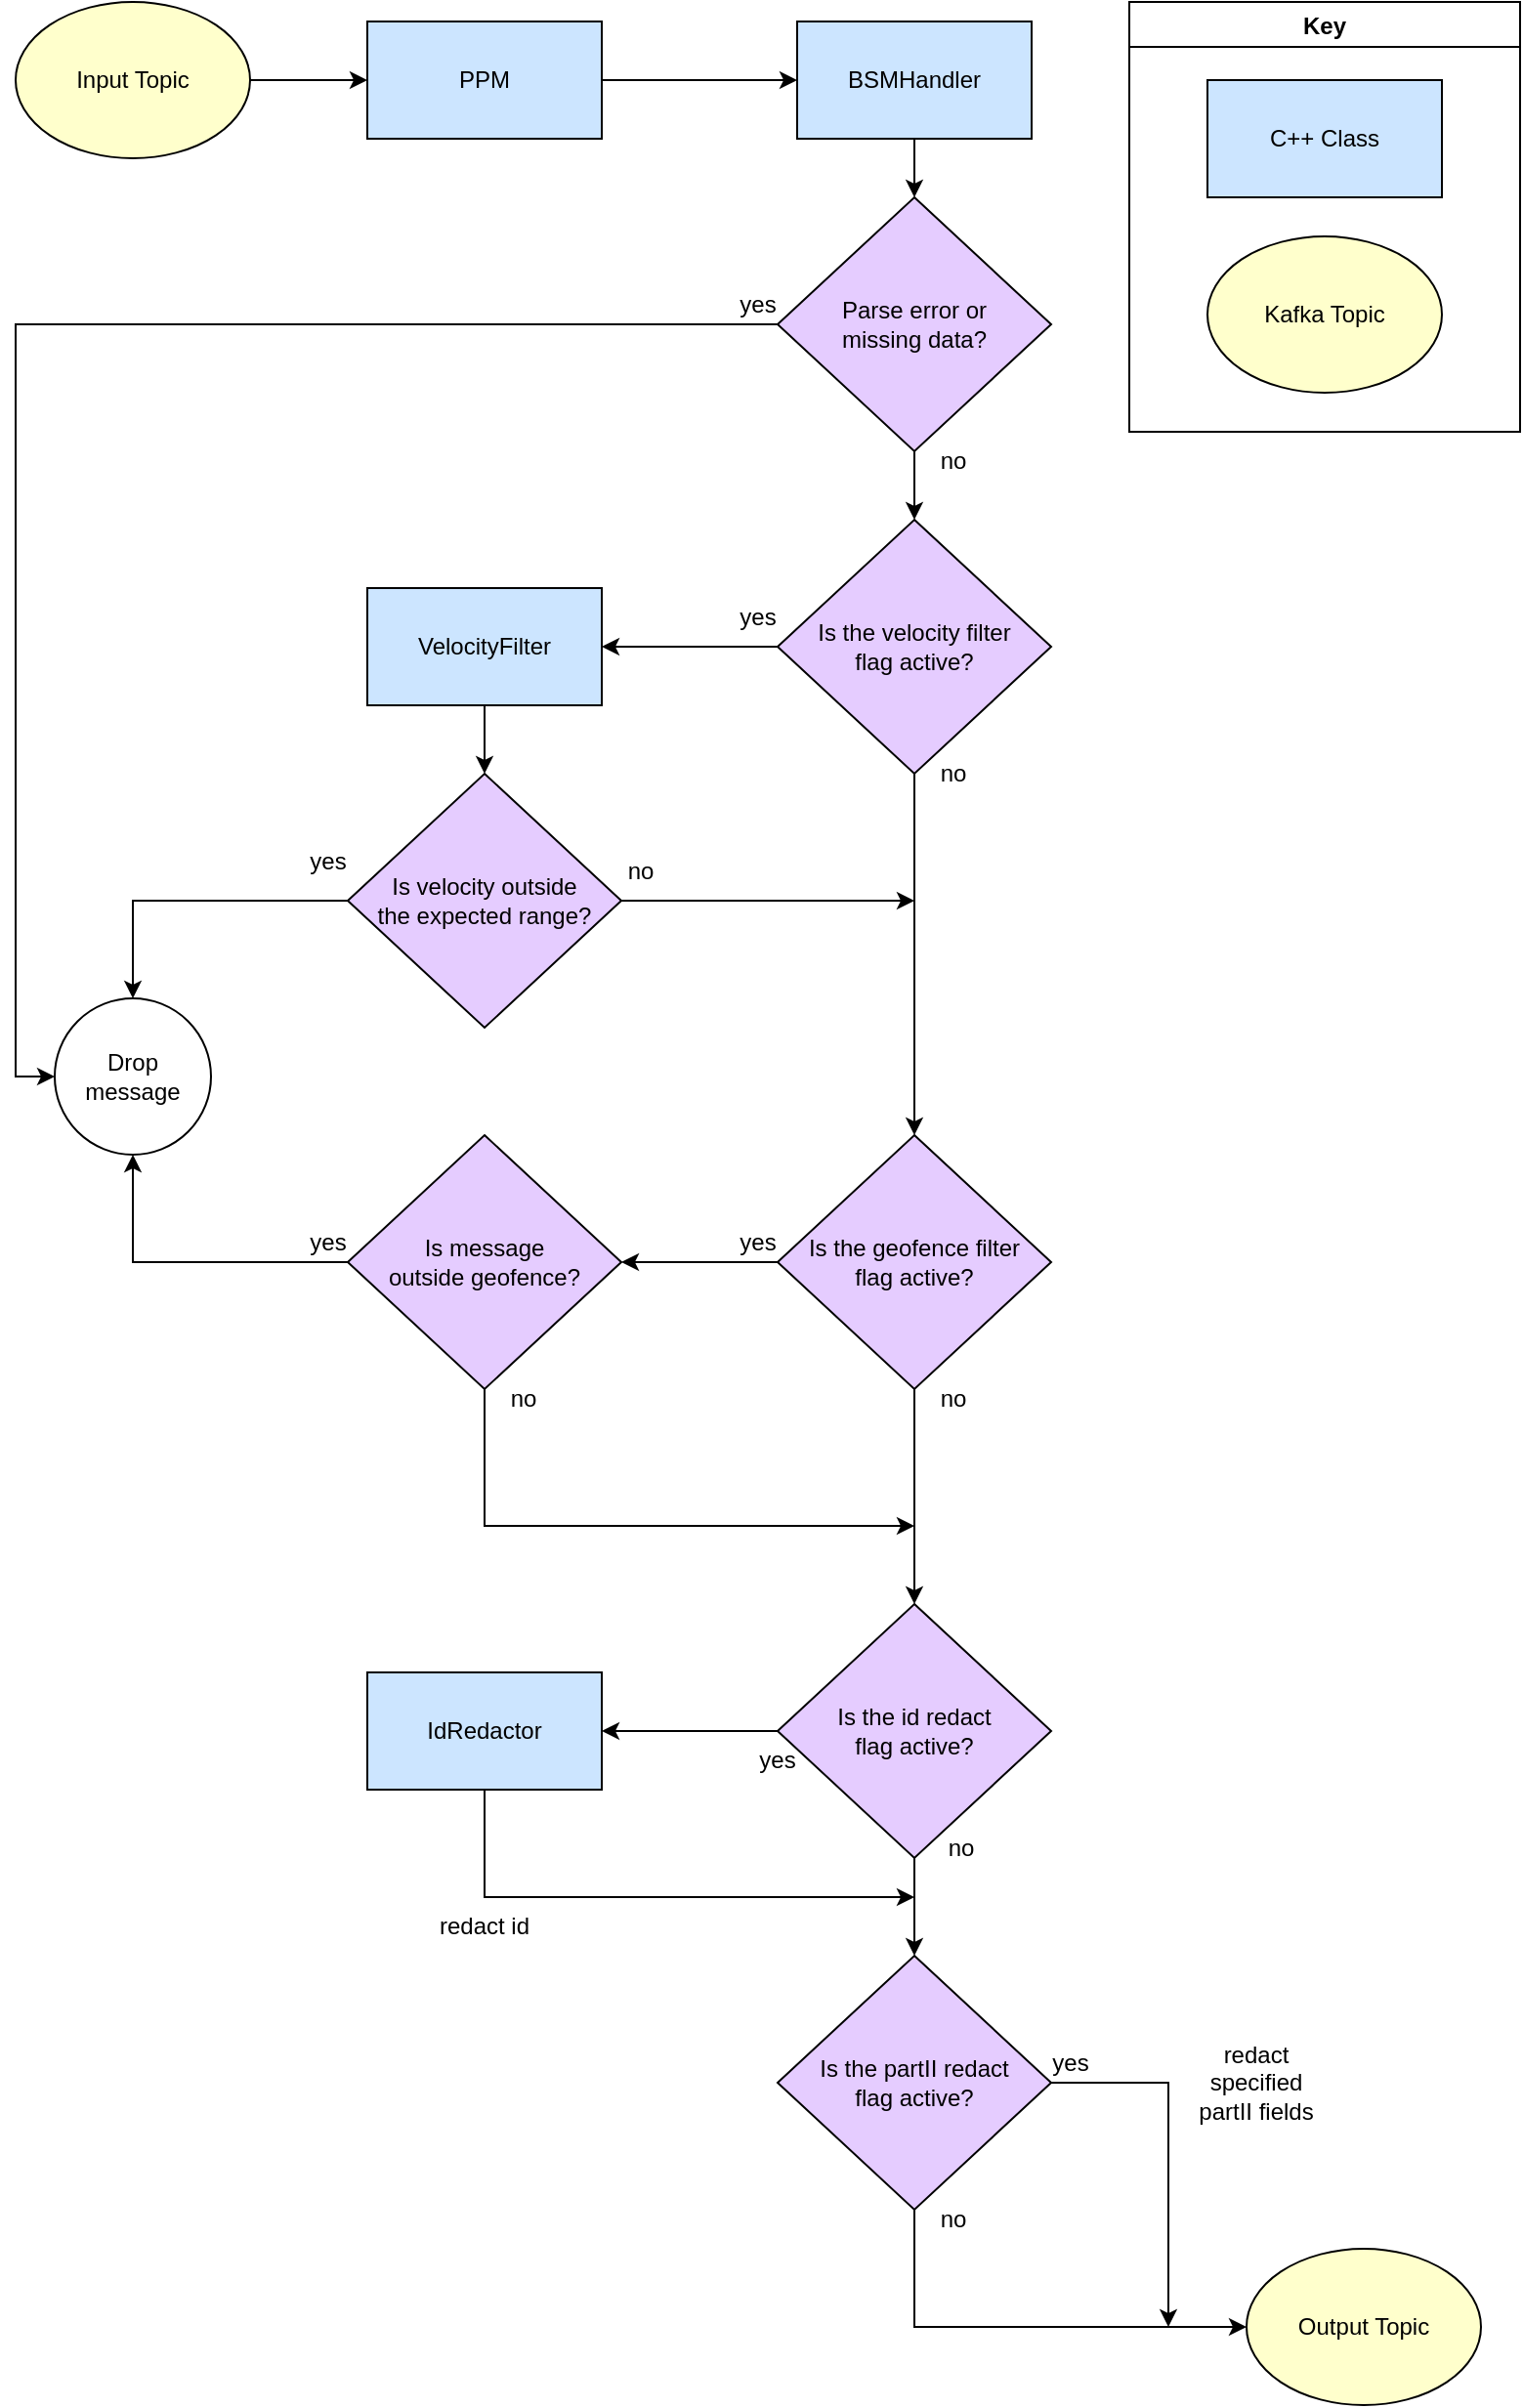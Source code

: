 <mxfile version="17.4.2" type="device"><diagram id="C5RBs43oDa-KdzZeNtuy" name="Page-1"><mxGraphModel dx="2489" dy="865" grid="1" gridSize="10" guides="1" tooltips="1" connect="1" arrows="1" fold="1" page="1" pageScale="1" pageWidth="827" pageHeight="1169" math="0" shadow="0"><root><mxCell id="WIyWlLk6GJQsqaUBKTNV-0"/><mxCell id="WIyWlLk6GJQsqaUBKTNV-1" parent="WIyWlLk6GJQsqaUBKTNV-0"/><mxCell id="cZ0VJ6_wMDUQwAkK1MiZ-23" style="edgeStyle=orthogonalEdgeStyle;rounded=0;orthogonalLoop=1;jettySize=auto;html=1;" parent="WIyWlLk6GJQsqaUBKTNV-1" source="cZ0VJ6_wMDUQwAkK1MiZ-0" target="cZ0VJ6_wMDUQwAkK1MiZ-2" edge="1"><mxGeometry relative="1" as="geometry"/></mxCell><mxCell id="cZ0VJ6_wMDUQwAkK1MiZ-0" value="PPM" style="rounded=0;whiteSpace=wrap;html=1;fillColor=#CCE5FF;" parent="WIyWlLk6GJQsqaUBKTNV-1" vertex="1"><mxGeometry x="110" y="200" width="120" height="60" as="geometry"/></mxCell><mxCell id="LGfZPCInkrJ0JHSi2Xu5-54" style="edgeStyle=orthogonalEdgeStyle;rounded=0;orthogonalLoop=1;jettySize=auto;html=1;" parent="WIyWlLk6GJQsqaUBKTNV-1" source="cZ0VJ6_wMDUQwAkK1MiZ-2" target="LGfZPCInkrJ0JHSi2Xu5-48" edge="1"><mxGeometry relative="1" as="geometry"/></mxCell><mxCell id="cZ0VJ6_wMDUQwAkK1MiZ-2" value="BSMHandler" style="rounded=0;whiteSpace=wrap;html=1;fillColor=#CCE5FF;" parent="WIyWlLk6GJQsqaUBKTNV-1" vertex="1"><mxGeometry x="330" y="200" width="120" height="60" as="geometry"/></mxCell><mxCell id="cZ0VJ6_wMDUQwAkK1MiZ-7" style="edgeStyle=orthogonalEdgeStyle;rounded=0;orthogonalLoop=1;jettySize=auto;html=1;" parent="WIyWlLk6GJQsqaUBKTNV-1" source="cZ0VJ6_wMDUQwAkK1MiZ-5" target="cZ0VJ6_wMDUQwAkK1MiZ-0" edge="1"><mxGeometry relative="1" as="geometry"/></mxCell><mxCell id="cZ0VJ6_wMDUQwAkK1MiZ-5" value="Input Topic" style="ellipse;whiteSpace=wrap;html=1;fillColor=#FFFFCC;" parent="WIyWlLk6GJQsqaUBKTNV-1" vertex="1"><mxGeometry x="-70" y="190" width="120" height="80" as="geometry"/></mxCell><mxCell id="cZ0VJ6_wMDUQwAkK1MiZ-6" value="Output Topic" style="ellipse;whiteSpace=wrap;html=1;fillColor=#FFFFCC;" parent="WIyWlLk6GJQsqaUBKTNV-1" vertex="1"><mxGeometry x="560" y="1340" width="120" height="80" as="geometry"/></mxCell><mxCell id="cZ0VJ6_wMDUQwAkK1MiZ-29" style="edgeStyle=orthogonalEdgeStyle;rounded=0;orthogonalLoop=1;jettySize=auto;html=1;" parent="WIyWlLk6GJQsqaUBKTNV-1" source="cZ0VJ6_wMDUQwAkK1MiZ-24" target="cZ0VJ6_wMDUQwAkK1MiZ-27" edge="1"><mxGeometry relative="1" as="geometry"/></mxCell><mxCell id="LGfZPCInkrJ0JHSi2Xu5-28" style="edgeStyle=orthogonalEdgeStyle;rounded=0;orthogonalLoop=1;jettySize=auto;html=1;" parent="WIyWlLk6GJQsqaUBKTNV-1" source="cZ0VJ6_wMDUQwAkK1MiZ-24" target="LGfZPCInkrJ0JHSi2Xu5-27" edge="1"><mxGeometry relative="1" as="geometry"/></mxCell><mxCell id="cZ0VJ6_wMDUQwAkK1MiZ-24" value="Is the velocity filter&lt;br&gt;flag active?" style="rhombus;whiteSpace=wrap;html=1;fillColor=#E5CCFF;" parent="WIyWlLk6GJQsqaUBKTNV-1" vertex="1"><mxGeometry x="320" y="455" width="140" height="130" as="geometry"/></mxCell><mxCell id="LGfZPCInkrJ0JHSi2Xu5-1" style="edgeStyle=orthogonalEdgeStyle;rounded=0;orthogonalLoop=1;jettySize=auto;html=1;" parent="WIyWlLk6GJQsqaUBKTNV-1" source="cZ0VJ6_wMDUQwAkK1MiZ-27" target="LGfZPCInkrJ0JHSi2Xu5-0" edge="1"><mxGeometry relative="1" as="geometry"/></mxCell><mxCell id="cZ0VJ6_wMDUQwAkK1MiZ-27" value="VelocityFilter" style="rounded=0;whiteSpace=wrap;html=1;fillColor=#CCE5FF;" parent="WIyWlLk6GJQsqaUBKTNV-1" vertex="1"><mxGeometry x="110" y="490" width="120" height="60" as="geometry"/></mxCell><mxCell id="cZ0VJ6_wMDUQwAkK1MiZ-33" style="edgeStyle=orthogonalEdgeStyle;rounded=0;orthogonalLoop=1;jettySize=auto;html=1;" parent="WIyWlLk6GJQsqaUBKTNV-1" source="cZ0VJ6_wMDUQwAkK1MiZ-34" target="cZ0VJ6_wMDUQwAkK1MiZ-35" edge="1"><mxGeometry relative="1" as="geometry"/></mxCell><mxCell id="HYpoIQHA7lBWxamTLoFH-6" style="edgeStyle=orthogonalEdgeStyle;rounded=0;orthogonalLoop=1;jettySize=auto;html=1;" parent="WIyWlLk6GJQsqaUBKTNV-1" source="cZ0VJ6_wMDUQwAkK1MiZ-34" target="HYpoIQHA7lBWxamTLoFH-0" edge="1"><mxGeometry relative="1" as="geometry"/></mxCell><mxCell id="cZ0VJ6_wMDUQwAkK1MiZ-34" value="Is the id redact&lt;br&gt;flag active?" style="rhombus;whiteSpace=wrap;html=1;fillColor=#E5CCFF;" parent="WIyWlLk6GJQsqaUBKTNV-1" vertex="1"><mxGeometry x="320" y="1010" width="140" height="130" as="geometry"/></mxCell><mxCell id="HYpoIQHA7lBWxamTLoFH-7" style="edgeStyle=orthogonalEdgeStyle;rounded=0;orthogonalLoop=1;jettySize=auto;html=1;" parent="WIyWlLk6GJQsqaUBKTNV-1" source="cZ0VJ6_wMDUQwAkK1MiZ-35" edge="1"><mxGeometry relative="1" as="geometry"><mxPoint x="390" y="1160" as="targetPoint"/><Array as="points"><mxPoint x="170" y="1160"/><mxPoint x="390" y="1160"/></Array></mxGeometry></mxCell><mxCell id="cZ0VJ6_wMDUQwAkK1MiZ-35" value="IdRedactor" style="rounded=0;whiteSpace=wrap;html=1;fillColor=#CCE5FF;" parent="WIyWlLk6GJQsqaUBKTNV-1" vertex="1"><mxGeometry x="110" y="1045" width="120" height="60" as="geometry"/></mxCell><mxCell id="cZ0VJ6_wMDUQwAkK1MiZ-36" value="redact id" style="text;html=1;strokeColor=none;fillColor=none;align=center;verticalAlign=middle;whiteSpace=wrap;rounded=0;" parent="WIyWlLk6GJQsqaUBKTNV-1" vertex="1"><mxGeometry x="135" y="1160" width="70" height="30" as="geometry"/></mxCell><mxCell id="cZ0VJ6_wMDUQwAkK1MiZ-40" value="yes" style="text;html=1;strokeColor=none;fillColor=none;align=center;verticalAlign=middle;whiteSpace=wrap;rounded=0;" parent="WIyWlLk6GJQsqaUBKTNV-1" vertex="1"><mxGeometry x="290" y="1075" width="60" height="30" as="geometry"/></mxCell><mxCell id="cZ0VJ6_wMDUQwAkK1MiZ-41" value="no" style="text;html=1;strokeColor=none;fillColor=none;align=center;verticalAlign=middle;whiteSpace=wrap;rounded=0;" parent="WIyWlLk6GJQsqaUBKTNV-1" vertex="1"><mxGeometry x="384" y="1120" width="60" height="30" as="geometry"/></mxCell><mxCell id="cZ0VJ6_wMDUQwAkK1MiZ-42" value="yes" style="text;html=1;strokeColor=none;fillColor=none;align=center;verticalAlign=middle;whiteSpace=wrap;rounded=0;" parent="WIyWlLk6GJQsqaUBKTNV-1" vertex="1"><mxGeometry x="280" y="490" width="60" height="30" as="geometry"/></mxCell><mxCell id="cZ0VJ6_wMDUQwAkK1MiZ-43" value="no" style="text;html=1;strokeColor=none;fillColor=none;align=center;verticalAlign=middle;whiteSpace=wrap;rounded=0;" parent="WIyWlLk6GJQsqaUBKTNV-1" vertex="1"><mxGeometry x="380" y="570" width="60" height="30" as="geometry"/></mxCell><mxCell id="cZ0VJ6_wMDUQwAkK1MiZ-47" value="Key" style="swimlane;fillColor=#FFFFFF;" parent="WIyWlLk6GJQsqaUBKTNV-1" vertex="1"><mxGeometry x="500" y="190" width="200" height="220" as="geometry"/></mxCell><mxCell id="cZ0VJ6_wMDUQwAkK1MiZ-48" value="C++ Class" style="rounded=0;whiteSpace=wrap;html=1;fillColor=#CCE5FF;" parent="cZ0VJ6_wMDUQwAkK1MiZ-47" vertex="1"><mxGeometry x="40" y="40" width="120" height="60" as="geometry"/></mxCell><mxCell id="cZ0VJ6_wMDUQwAkK1MiZ-49" value="Kafka Topic" style="ellipse;whiteSpace=wrap;html=1;fillColor=#FFFFCC;" parent="cZ0VJ6_wMDUQwAkK1MiZ-47" vertex="1"><mxGeometry x="40" y="120" width="120" height="80" as="geometry"/></mxCell><mxCell id="LGfZPCInkrJ0JHSi2Xu5-2" style="edgeStyle=orthogonalEdgeStyle;rounded=0;orthogonalLoop=1;jettySize=auto;html=1;" parent="WIyWlLk6GJQsqaUBKTNV-1" source="LGfZPCInkrJ0JHSi2Xu5-0" edge="1"><mxGeometry relative="1" as="geometry"><mxPoint x="390" y="650" as="targetPoint"/></mxGeometry></mxCell><mxCell id="LGfZPCInkrJ0JHSi2Xu5-31" style="edgeStyle=orthogonalEdgeStyle;rounded=0;orthogonalLoop=1;jettySize=auto;html=1;entryX=0.5;entryY=0;entryDx=0;entryDy=0;" parent="WIyWlLk6GJQsqaUBKTNV-1" source="LGfZPCInkrJ0JHSi2Xu5-0" target="LGfZPCInkrJ0JHSi2Xu5-4" edge="1"><mxGeometry relative="1" as="geometry"/></mxCell><mxCell id="LGfZPCInkrJ0JHSi2Xu5-0" value="Is velocity outside&lt;br&gt;the expected range?" style="rhombus;whiteSpace=wrap;html=1;fillColor=#E5CCFF;" parent="WIyWlLk6GJQsqaUBKTNV-1" vertex="1"><mxGeometry x="100" y="585" width="140" height="130" as="geometry"/></mxCell><mxCell id="LGfZPCInkrJ0JHSi2Xu5-4" value="Drop message" style="ellipse;whiteSpace=wrap;html=1;aspect=fixed;" parent="WIyWlLk6GJQsqaUBKTNV-1" vertex="1"><mxGeometry x="-50" y="700" width="80" height="80" as="geometry"/></mxCell><mxCell id="LGfZPCInkrJ0JHSi2Xu5-6" value="yes" style="text;html=1;strokeColor=none;fillColor=none;align=center;verticalAlign=middle;whiteSpace=wrap;rounded=0;" parent="WIyWlLk6GJQsqaUBKTNV-1" vertex="1"><mxGeometry x="60" y="615" width="60" height="30" as="geometry"/></mxCell><mxCell id="LGfZPCInkrJ0JHSi2Xu5-7" value="no" style="text;html=1;strokeColor=none;fillColor=none;align=center;verticalAlign=middle;whiteSpace=wrap;rounded=0;" parent="WIyWlLk6GJQsqaUBKTNV-1" vertex="1"><mxGeometry x="220" y="620" width="60" height="30" as="geometry"/></mxCell><mxCell id="LGfZPCInkrJ0JHSi2Xu5-38" style="edgeStyle=orthogonalEdgeStyle;rounded=0;orthogonalLoop=1;jettySize=auto;html=1;" parent="WIyWlLk6GJQsqaUBKTNV-1" source="LGfZPCInkrJ0JHSi2Xu5-9" edge="1"><mxGeometry relative="1" as="geometry"><mxPoint x="390" y="970" as="targetPoint"/><Array as="points"><mxPoint x="170" y="970"/></Array></mxGeometry></mxCell><mxCell id="LGfZPCInkrJ0JHSi2Xu5-45" style="edgeStyle=orthogonalEdgeStyle;rounded=0;orthogonalLoop=1;jettySize=auto;html=1;exitX=0;exitY=0.5;exitDx=0;exitDy=0;entryX=0.5;entryY=1;entryDx=0;entryDy=0;" parent="WIyWlLk6GJQsqaUBKTNV-1" source="LGfZPCInkrJ0JHSi2Xu5-9" target="LGfZPCInkrJ0JHSi2Xu5-4" edge="1"><mxGeometry relative="1" as="geometry"/></mxCell><mxCell id="LGfZPCInkrJ0JHSi2Xu5-9" value="Is message&lt;br&gt;outside geofence?" style="rhombus;whiteSpace=wrap;html=1;fillColor=#E5CCFF;" parent="WIyWlLk6GJQsqaUBKTNV-1" vertex="1"><mxGeometry x="100" y="770" width="140" height="130" as="geometry"/></mxCell><mxCell id="LGfZPCInkrJ0JHSi2Xu5-36" style="edgeStyle=orthogonalEdgeStyle;rounded=0;orthogonalLoop=1;jettySize=auto;html=1;" parent="WIyWlLk6GJQsqaUBKTNV-1" source="LGfZPCInkrJ0JHSi2Xu5-27" target="LGfZPCInkrJ0JHSi2Xu5-9" edge="1"><mxGeometry relative="1" as="geometry"/></mxCell><mxCell id="LGfZPCInkrJ0JHSi2Xu5-37" style="edgeStyle=orthogonalEdgeStyle;rounded=0;orthogonalLoop=1;jettySize=auto;html=1;" parent="WIyWlLk6GJQsqaUBKTNV-1" source="LGfZPCInkrJ0JHSi2Xu5-27" target="cZ0VJ6_wMDUQwAkK1MiZ-34" edge="1"><mxGeometry relative="1" as="geometry"/></mxCell><mxCell id="LGfZPCInkrJ0JHSi2Xu5-27" value="Is the geofence filter&lt;br&gt;flag active?" style="rhombus;whiteSpace=wrap;html=1;fillColor=#E5CCFF;" parent="WIyWlLk6GJQsqaUBKTNV-1" vertex="1"><mxGeometry x="320" y="770" width="140" height="130" as="geometry"/></mxCell><mxCell id="LGfZPCInkrJ0JHSi2Xu5-30" style="edgeStyle=orthogonalEdgeStyle;rounded=0;orthogonalLoop=1;jettySize=auto;html=1;exitX=0.5;exitY=1;exitDx=0;exitDy=0;" parent="WIyWlLk6GJQsqaUBKTNV-1" source="LGfZPCInkrJ0JHSi2Xu5-6" target="LGfZPCInkrJ0JHSi2Xu5-6" edge="1"><mxGeometry relative="1" as="geometry"/></mxCell><mxCell id="LGfZPCInkrJ0JHSi2Xu5-43" value="yes" style="text;html=1;strokeColor=none;fillColor=none;align=center;verticalAlign=middle;whiteSpace=wrap;rounded=0;" parent="WIyWlLk6GJQsqaUBKTNV-1" vertex="1"><mxGeometry x="280" y="810" width="60" height="30" as="geometry"/></mxCell><mxCell id="LGfZPCInkrJ0JHSi2Xu5-44" value="no" style="text;html=1;strokeColor=none;fillColor=none;align=center;verticalAlign=middle;whiteSpace=wrap;rounded=0;" parent="WIyWlLk6GJQsqaUBKTNV-1" vertex="1"><mxGeometry x="380" y="890" width="60" height="30" as="geometry"/></mxCell><mxCell id="LGfZPCInkrJ0JHSi2Xu5-46" value="yes" style="text;html=1;strokeColor=none;fillColor=none;align=center;verticalAlign=middle;whiteSpace=wrap;rounded=0;" parent="WIyWlLk6GJQsqaUBKTNV-1" vertex="1"><mxGeometry x="60" y="810" width="60" height="30" as="geometry"/></mxCell><mxCell id="LGfZPCInkrJ0JHSi2Xu5-47" value="no" style="text;html=1;strokeColor=none;fillColor=none;align=center;verticalAlign=middle;whiteSpace=wrap;rounded=0;" parent="WIyWlLk6GJQsqaUBKTNV-1" vertex="1"><mxGeometry x="160" y="890" width="60" height="30" as="geometry"/></mxCell><mxCell id="LGfZPCInkrJ0JHSi2Xu5-55" style="edgeStyle=orthogonalEdgeStyle;rounded=0;orthogonalLoop=1;jettySize=auto;html=1;" parent="WIyWlLk6GJQsqaUBKTNV-1" source="LGfZPCInkrJ0JHSi2Xu5-48" target="cZ0VJ6_wMDUQwAkK1MiZ-24" edge="1"><mxGeometry relative="1" as="geometry"/></mxCell><mxCell id="LGfZPCInkrJ0JHSi2Xu5-56" style="edgeStyle=orthogonalEdgeStyle;rounded=0;orthogonalLoop=1;jettySize=auto;html=1;entryX=0;entryY=0.5;entryDx=0;entryDy=0;" parent="WIyWlLk6GJQsqaUBKTNV-1" source="LGfZPCInkrJ0JHSi2Xu5-48" target="LGfZPCInkrJ0JHSi2Xu5-4" edge="1"><mxGeometry relative="1" as="geometry"/></mxCell><mxCell id="LGfZPCInkrJ0JHSi2Xu5-48" value="Parse error or&lt;br&gt;missing data?" style="rhombus;whiteSpace=wrap;html=1;fillColor=#E5CCFF;" parent="WIyWlLk6GJQsqaUBKTNV-1" vertex="1"><mxGeometry x="320" y="290" width="140" height="130" as="geometry"/></mxCell><mxCell id="LGfZPCInkrJ0JHSi2Xu5-57" value="yes" style="text;html=1;strokeColor=none;fillColor=none;align=center;verticalAlign=middle;whiteSpace=wrap;rounded=0;" parent="WIyWlLk6GJQsqaUBKTNV-1" vertex="1"><mxGeometry x="280" y="330" width="60" height="30" as="geometry"/></mxCell><mxCell id="LGfZPCInkrJ0JHSi2Xu5-58" value="no" style="text;html=1;strokeColor=none;fillColor=none;align=center;verticalAlign=middle;whiteSpace=wrap;rounded=0;" parent="WIyWlLk6GJQsqaUBKTNV-1" vertex="1"><mxGeometry x="380" y="410" width="60" height="30" as="geometry"/></mxCell><mxCell id="HYpoIQHA7lBWxamTLoFH-9" style="edgeStyle=orthogonalEdgeStyle;rounded=0;orthogonalLoop=1;jettySize=auto;html=1;" parent="WIyWlLk6GJQsqaUBKTNV-1" source="HYpoIQHA7lBWxamTLoFH-0" edge="1"><mxGeometry relative="1" as="geometry"><mxPoint x="520" y="1380" as="targetPoint"/><Array as="points"><mxPoint x="520" y="1255"/><mxPoint x="520" y="1380"/></Array></mxGeometry></mxCell><mxCell id="HYpoIQHA7lBWxamTLoFH-13" style="edgeStyle=orthogonalEdgeStyle;rounded=0;orthogonalLoop=1;jettySize=auto;html=1;entryX=0;entryY=0.5;entryDx=0;entryDy=0;exitX=0.5;exitY=1;exitDx=0;exitDy=0;" parent="WIyWlLk6GJQsqaUBKTNV-1" source="HYpoIQHA7lBWxamTLoFH-0" target="cZ0VJ6_wMDUQwAkK1MiZ-6" edge="1"><mxGeometry relative="1" as="geometry"/></mxCell><mxCell id="HYpoIQHA7lBWxamTLoFH-0" value="Is the partII redact&lt;br&gt;flag active?" style="rhombus;whiteSpace=wrap;html=1;fillColor=#E5CCFF;" parent="WIyWlLk6GJQsqaUBKTNV-1" vertex="1"><mxGeometry x="320" y="1190" width="140" height="130" as="geometry"/></mxCell><mxCell id="HYpoIQHA7lBWxamTLoFH-8" value="redact specified partII fields" style="text;html=1;strokeColor=none;fillColor=none;align=center;verticalAlign=middle;whiteSpace=wrap;rounded=0;" parent="WIyWlLk6GJQsqaUBKTNV-1" vertex="1"><mxGeometry x="530" y="1240" width="70" height="30" as="geometry"/></mxCell><mxCell id="HYpoIQHA7lBWxamTLoFH-10" value="no" style="text;html=1;strokeColor=none;fillColor=none;align=center;verticalAlign=middle;whiteSpace=wrap;rounded=0;" parent="WIyWlLk6GJQsqaUBKTNV-1" vertex="1"><mxGeometry x="380" y="1310" width="60" height="30" as="geometry"/></mxCell><mxCell id="HYpoIQHA7lBWxamTLoFH-12" value="yes" style="text;html=1;strokeColor=none;fillColor=none;align=center;verticalAlign=middle;whiteSpace=wrap;rounded=0;" parent="WIyWlLk6GJQsqaUBKTNV-1" vertex="1"><mxGeometry x="440" y="1230" width="60" height="30" as="geometry"/></mxCell></root></mxGraphModel></diagram></mxfile>